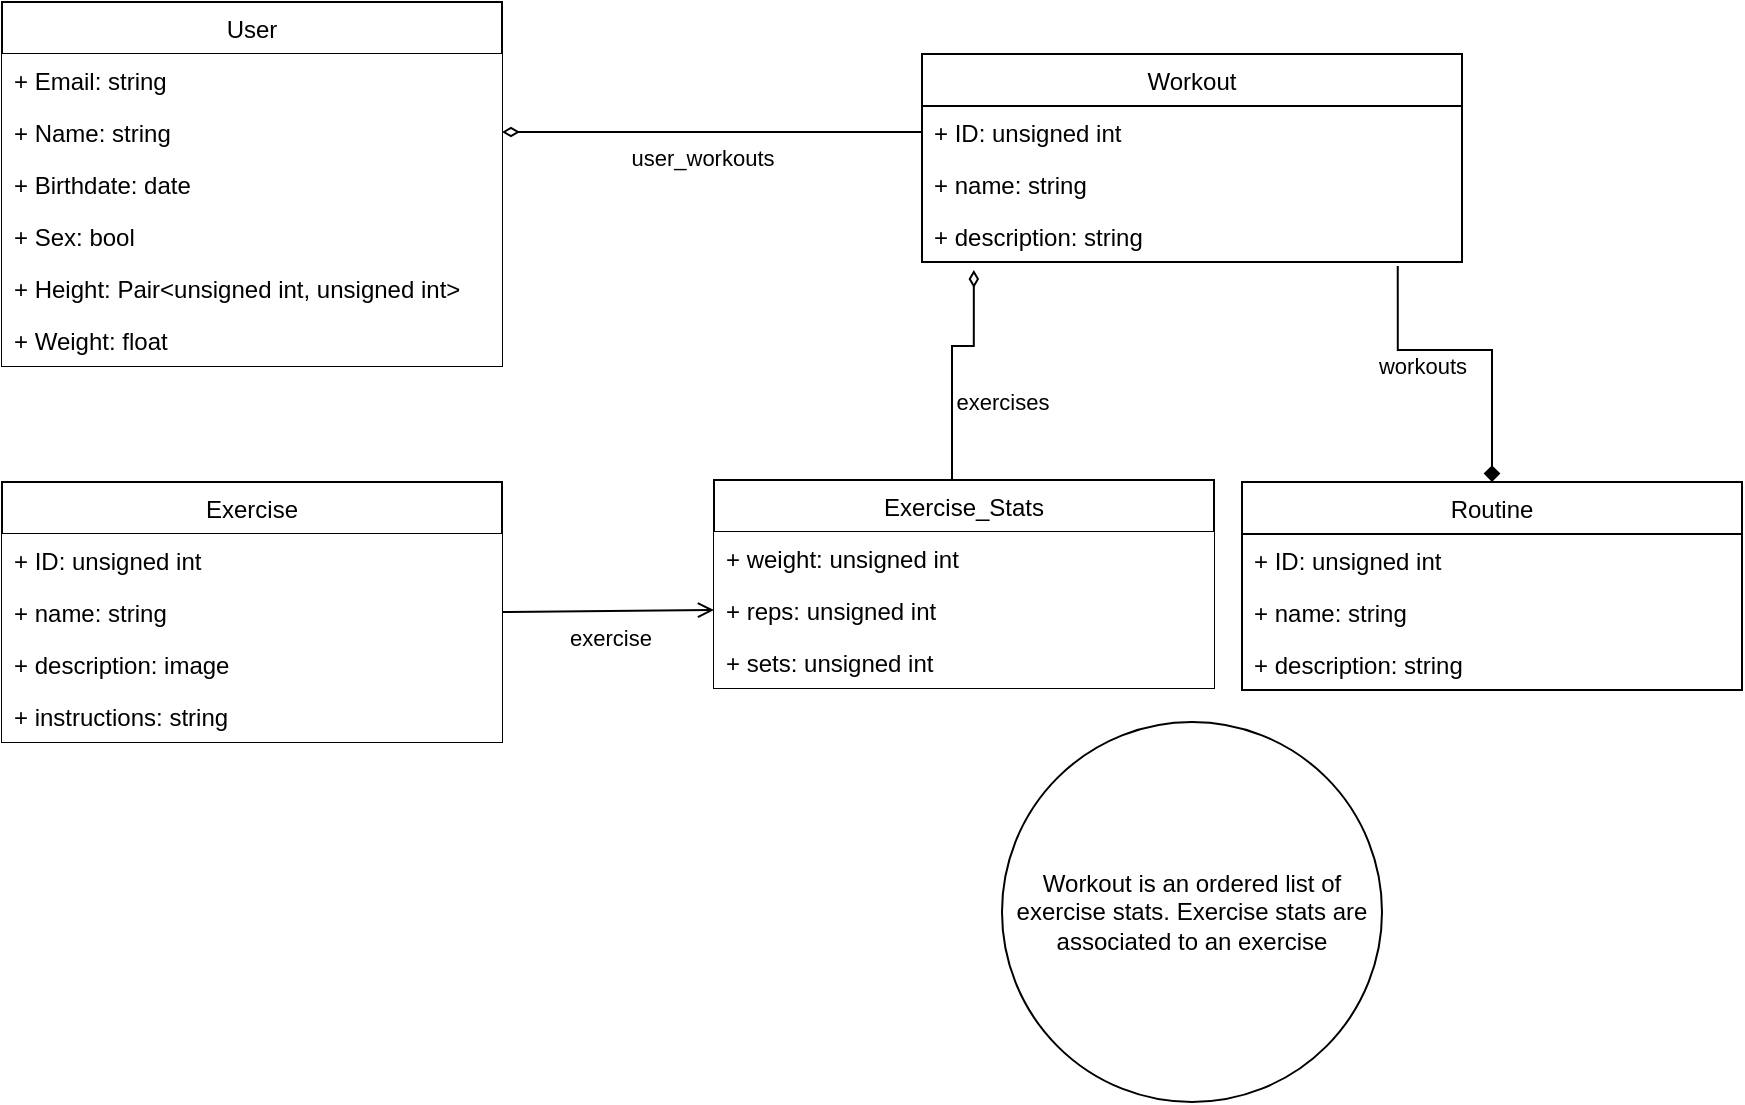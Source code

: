 <mxfile version="13.9.9" type="device"><diagram id="nO6l0NloTRyXJEHXa_bg" name="Page-1"><mxGraphModel dx="1422" dy="862" grid="1" gridSize="10" guides="1" tooltips="1" connect="1" arrows="1" fold="1" page="1" pageScale="1" pageWidth="850" pageHeight="1100" math="0" shadow="0"><root><mxCell id="0"/><mxCell id="1" parent="0"/><mxCell id="j9Qbce7lEbWxUx_8ccxq-6" value="User" style="swimlane;fontStyle=0;childLayout=stackLayout;horizontal=1;startSize=26;horizontalStack=0;resizeParent=1;resizeParentMax=0;resizeLast=0;collapsible=1;marginBottom=0;" parent="1" vertex="1"><mxGeometry x="10" y="40" width="250" height="182" as="geometry"/></mxCell><mxCell id="j9Qbce7lEbWxUx_8ccxq-8" value="+ Email: string" style="text;strokeColor=none;align=left;verticalAlign=top;spacingLeft=4;spacingRight=4;overflow=hidden;rotatable=0;points=[[0,0.5],[1,0.5]];portConstraint=eastwest;fillColor=#ffffff;" parent="j9Qbce7lEbWxUx_8ccxq-6" vertex="1"><mxGeometry y="26" width="250" height="26" as="geometry"/></mxCell><mxCell id="j9Qbce7lEbWxUx_8ccxq-7" value="+ Name: string" style="text;strokeColor=none;align=left;verticalAlign=top;spacingLeft=4;spacingRight=4;overflow=hidden;rotatable=0;points=[[0,0.5],[1,0.5]];portConstraint=eastwest;fillColor=#ffffff;" parent="j9Qbce7lEbWxUx_8ccxq-6" vertex="1"><mxGeometry y="52" width="250" height="26" as="geometry"/></mxCell><mxCell id="j9Qbce7lEbWxUx_8ccxq-14" value="+ Birthdate: date" style="text;strokeColor=none;align=left;verticalAlign=top;spacingLeft=4;spacingRight=4;overflow=hidden;rotatable=0;points=[[0,0.5],[1,0.5]];portConstraint=eastwest;fillColor=#ffffff;" parent="j9Qbce7lEbWxUx_8ccxq-6" vertex="1"><mxGeometry y="78" width="250" height="26" as="geometry"/></mxCell><mxCell id="j9Qbce7lEbWxUx_8ccxq-13" value="+ Sex: bool" style="text;strokeColor=none;align=left;verticalAlign=top;spacingLeft=4;spacingRight=4;overflow=hidden;rotatable=0;points=[[0,0.5],[1,0.5]];portConstraint=eastwest;fillColor=#ffffff;" parent="j9Qbce7lEbWxUx_8ccxq-6" vertex="1"><mxGeometry y="104" width="250" height="26" as="geometry"/></mxCell><mxCell id="j9Qbce7lEbWxUx_8ccxq-11" value="+ Height: Pair&lt;unsigned int, unsigned int&gt;" style="text;strokeColor=none;align=left;verticalAlign=top;spacingLeft=4;spacingRight=4;overflow=hidden;rotatable=0;points=[[0,0.5],[1,0.5]];portConstraint=eastwest;fillColor=#ffffff;" parent="j9Qbce7lEbWxUx_8ccxq-6" vertex="1"><mxGeometry y="130" width="250" height="26" as="geometry"/></mxCell><mxCell id="j9Qbce7lEbWxUx_8ccxq-12" value="+ Weight: float" style="text;strokeColor=none;align=left;verticalAlign=top;spacingLeft=4;spacingRight=4;overflow=hidden;rotatable=0;points=[[0,0.5],[1,0.5]];portConstraint=eastwest;fillColor=#ffffff;" parent="j9Qbce7lEbWxUx_8ccxq-6" vertex="1"><mxGeometry y="156" width="250" height="26" as="geometry"/></mxCell><mxCell id="j9Qbce7lEbWxUx_8ccxq-19" value="Exercise" style="swimlane;fontStyle=0;childLayout=stackLayout;horizontal=1;startSize=26;horizontalStack=0;resizeParent=1;resizeParentMax=0;resizeLast=0;collapsible=1;marginBottom=0;" parent="1" vertex="1"><mxGeometry x="10" y="280" width="250" height="130" as="geometry"/></mxCell><mxCell id="j9Qbce7lEbWxUx_8ccxq-35" value="+ ID: unsigned int " style="text;strokeColor=none;align=left;verticalAlign=top;spacingLeft=4;spacingRight=4;overflow=hidden;rotatable=0;points=[[0,0.5],[1,0.5]];portConstraint=eastwest;fillColor=#ffffff;" parent="j9Qbce7lEbWxUx_8ccxq-19" vertex="1"><mxGeometry y="26" width="250" height="26" as="geometry"/></mxCell><mxCell id="b8ZvS_oDsiZrcO-GVSer-11" value="+ name: string " style="text;strokeColor=none;align=left;verticalAlign=top;spacingLeft=4;spacingRight=4;overflow=hidden;rotatable=0;points=[[0,0.5],[1,0.5]];portConstraint=eastwest;fillColor=#ffffff;" vertex="1" parent="j9Qbce7lEbWxUx_8ccxq-19"><mxGeometry y="52" width="250" height="26" as="geometry"/></mxCell><mxCell id="j9Qbce7lEbWxUx_8ccxq-45" value="+ description: image " style="text;strokeColor=none;align=left;verticalAlign=top;spacingLeft=4;spacingRight=4;overflow=hidden;rotatable=0;points=[[0,0.5],[1,0.5]];portConstraint=eastwest;fillColor=#ffffff;" parent="j9Qbce7lEbWxUx_8ccxq-19" vertex="1"><mxGeometry y="78" width="250" height="26" as="geometry"/></mxCell><mxCell id="j9Qbce7lEbWxUx_8ccxq-63" value="+ instructions: string " style="text;strokeColor=none;align=left;verticalAlign=top;spacingLeft=4;spacingRight=4;overflow=hidden;rotatable=0;points=[[0,0.5],[1,0.5]];portConstraint=eastwest;fillColor=#ffffff;" parent="j9Qbce7lEbWxUx_8ccxq-19" vertex="1"><mxGeometry y="104" width="250" height="26" as="geometry"/></mxCell><mxCell id="b8ZvS_oDsiZrcO-GVSer-7" value="" style="edgeStyle=orthogonalEdgeStyle;rounded=0;orthogonalLoop=1;jettySize=auto;html=1;endArrow=diamond;endFill=1;exitX=0.881;exitY=1.077;exitDx=0;exitDy=0;exitPerimeter=0;" edge="1" parent="1" source="j9Qbce7lEbWxUx_8ccxq-52" target="b8ZvS_oDsiZrcO-GVSer-4"><mxGeometry relative="1" as="geometry"><Array as="points"><mxPoint x="708" y="214"/><mxPoint x="755" y="214"/></Array></mxGeometry></mxCell><mxCell id="b8ZvS_oDsiZrcO-GVSer-26" value="workouts" style="edgeLabel;html=1;align=center;verticalAlign=middle;resizable=0;points=[];" vertex="1" connectable="0" parent="b8ZvS_oDsiZrcO-GVSer-7"><mxGeometry x="-0.032" y="2" relative="1" as="geometry"><mxPoint x="-20.9" y="10" as="offset"/></mxGeometry></mxCell><mxCell id="j9Qbce7lEbWxUx_8ccxq-50" value="Workout" style="swimlane;fontStyle=0;childLayout=stackLayout;horizontal=1;startSize=26;fillColor=none;horizontalStack=0;resizeParent=1;resizeParentMax=0;resizeLast=0;collapsible=1;marginBottom=0;" parent="1" vertex="1"><mxGeometry x="470" y="66" width="270" height="104" as="geometry"/></mxCell><mxCell id="j9Qbce7lEbWxUx_8ccxq-51" value="+ ID: unsigned int " style="text;strokeColor=none;fillColor=none;align=left;verticalAlign=top;spacingLeft=4;spacingRight=4;overflow=hidden;rotatable=0;points=[[0,0.5],[1,0.5]];portConstraint=eastwest;" parent="j9Qbce7lEbWxUx_8ccxq-50" vertex="1"><mxGeometry y="26" width="270" height="26" as="geometry"/></mxCell><mxCell id="b8ZvS_oDsiZrcO-GVSer-25" value="+ name: string " style="text;strokeColor=none;fillColor=none;align=left;verticalAlign=top;spacingLeft=4;spacingRight=4;overflow=hidden;rotatable=0;points=[[0,0.5],[1,0.5]];portConstraint=eastwest;" vertex="1" parent="j9Qbce7lEbWxUx_8ccxq-50"><mxGeometry y="52" width="270" height="26" as="geometry"/></mxCell><mxCell id="j9Qbce7lEbWxUx_8ccxq-52" value="+ description: string " style="text;strokeColor=none;fillColor=none;align=left;verticalAlign=top;spacingLeft=4;spacingRight=4;overflow=hidden;rotatable=0;points=[[0,0.5],[1,0.5]];portConstraint=eastwest;" parent="j9Qbce7lEbWxUx_8ccxq-50" vertex="1"><mxGeometry y="78" width="270" height="26" as="geometry"/></mxCell><mxCell id="b8ZvS_oDsiZrcO-GVSer-22" style="edgeStyle=orthogonalEdgeStyle;rounded=0;orthogonalLoop=1;jettySize=auto;html=1;exitX=0.5;exitY=0;exitDx=0;exitDy=0;entryX=0.096;entryY=1.154;entryDx=0;entryDy=0;entryPerimeter=0;endArrow=diamondThin;endFill=0;" edge="1" parent="1" source="j9Qbce7lEbWxUx_8ccxq-65" target="j9Qbce7lEbWxUx_8ccxq-52"><mxGeometry relative="1" as="geometry"><Array as="points"><mxPoint x="485" y="212"/><mxPoint x="496" y="212"/></Array></mxGeometry></mxCell><mxCell id="b8ZvS_oDsiZrcO-GVSer-27" value="exercises" style="edgeLabel;html=1;align=center;verticalAlign=middle;resizable=0;points=[];" vertex="1" connectable="0" parent="b8ZvS_oDsiZrcO-GVSer-22"><mxGeometry x="-0.048" relative="1" as="geometry"><mxPoint x="25" y="13" as="offset"/></mxGeometry></mxCell><mxCell id="j9Qbce7lEbWxUx_8ccxq-65" value="Exercise_Stats" style="swimlane;fontStyle=0;childLayout=stackLayout;horizontal=1;startSize=26;horizontalStack=0;resizeParent=1;resizeParentMax=0;resizeLast=0;collapsible=1;marginBottom=0;" parent="1" vertex="1"><mxGeometry x="366" y="279" width="250" height="104" as="geometry"/></mxCell><mxCell id="j9Qbce7lEbWxUx_8ccxq-66" value="+ weight: unsigned int" style="text;strokeColor=none;align=left;verticalAlign=top;spacingLeft=4;spacingRight=4;overflow=hidden;rotatable=0;points=[[0,0.5],[1,0.5]];portConstraint=eastwest;fillColor=#ffffff;" parent="j9Qbce7lEbWxUx_8ccxq-65" vertex="1"><mxGeometry y="26" width="250" height="26" as="geometry"/></mxCell><mxCell id="j9Qbce7lEbWxUx_8ccxq-67" value="+ reps: unsigned int" style="text;strokeColor=none;align=left;verticalAlign=top;spacingLeft=4;spacingRight=4;overflow=hidden;rotatable=0;points=[[0,0.5],[1,0.5]];portConstraint=eastwest;fillColor=#ffffff;" parent="j9Qbce7lEbWxUx_8ccxq-65" vertex="1"><mxGeometry y="52" width="250" height="26" as="geometry"/></mxCell><mxCell id="j9Qbce7lEbWxUx_8ccxq-68" value="+ sets: unsigned int" style="text;strokeColor=none;align=left;verticalAlign=top;spacingLeft=4;spacingRight=4;overflow=hidden;rotatable=0;points=[[0,0.5],[1,0.5]];portConstraint=eastwest;fillColor=#ffffff;" parent="j9Qbce7lEbWxUx_8ccxq-65" vertex="1"><mxGeometry y="78" width="250" height="26" as="geometry"/></mxCell><mxCell id="j9Qbce7lEbWxUx_8ccxq-75" style="rounded=0;orthogonalLoop=1;jettySize=auto;html=1;exitX=1;exitY=0.5;exitDx=0;exitDy=0;entryX=0;entryY=0.5;entryDx=0;entryDy=0;startArrow=none;startFill=0;endArrow=open;endFill=0;" parent="1" source="b8ZvS_oDsiZrcO-GVSer-11" target="j9Qbce7lEbWxUx_8ccxq-67" edge="1"><mxGeometry relative="1" as="geometry"/></mxCell><mxCell id="j9Qbce7lEbWxUx_8ccxq-77" value="exercise" style="edgeLabel;html=1;align=center;verticalAlign=middle;resizable=0;points=[];labelBorderColor=#FFFFFF;labelBackgroundColor=#ffffff;" parent="j9Qbce7lEbWxUx_8ccxq-75" vertex="1" connectable="0"><mxGeometry x="0.168" y="-4" relative="1" as="geometry"><mxPoint x="-8" y="9" as="offset"/></mxGeometry></mxCell><mxCell id="b8ZvS_oDsiZrcO-GVSer-4" value="Routine" style="swimlane;fontStyle=0;childLayout=stackLayout;horizontal=1;startSize=26;fillColor=none;horizontalStack=0;resizeParent=1;resizeParentMax=0;resizeLast=0;collapsible=1;marginBottom=0;" vertex="1" parent="1"><mxGeometry x="630" y="280" width="250" height="104" as="geometry"/></mxCell><mxCell id="b8ZvS_oDsiZrcO-GVSer-8" value="+ ID: unsigned int " style="text;strokeColor=none;fillColor=none;align=left;verticalAlign=top;spacingLeft=4;spacingRight=4;overflow=hidden;rotatable=0;points=[[0,0.5],[1,0.5]];portConstraint=eastwest;" vertex="1" parent="b8ZvS_oDsiZrcO-GVSer-4"><mxGeometry y="26" width="250" height="26" as="geometry"/></mxCell><mxCell id="b8ZvS_oDsiZrcO-GVSer-9" value="+ name: string " style="text;strokeColor=none;fillColor=none;align=left;verticalAlign=top;spacingLeft=4;spacingRight=4;overflow=hidden;rotatable=0;points=[[0,0.5],[1,0.5]];portConstraint=eastwest;" vertex="1" parent="b8ZvS_oDsiZrcO-GVSer-4"><mxGeometry y="52" width="250" height="26" as="geometry"/></mxCell><mxCell id="b8ZvS_oDsiZrcO-GVSer-6" value="+ description: string " style="text;strokeColor=none;fillColor=none;align=left;verticalAlign=top;spacingLeft=4;spacingRight=4;overflow=hidden;rotatable=0;points=[[0,0.5],[1,0.5]];portConstraint=eastwest;" vertex="1" parent="b8ZvS_oDsiZrcO-GVSer-4"><mxGeometry y="78" width="250" height="26" as="geometry"/></mxCell><mxCell id="b8ZvS_oDsiZrcO-GVSer-18" value="Workout is an ordered list of exercise stats. Exercise stats are associated to an exercise" style="ellipse;whiteSpace=wrap;html=1;aspect=fixed;" vertex="1" parent="1"><mxGeometry x="510" y="400" width="190" height="190" as="geometry"/></mxCell><mxCell id="b8ZvS_oDsiZrcO-GVSer-19" style="edgeStyle=orthogonalEdgeStyle;rounded=0;orthogonalLoop=1;jettySize=auto;html=1;exitX=1;exitY=0.5;exitDx=0;exitDy=0;entryX=0;entryY=0.5;entryDx=0;entryDy=0;endArrow=none;endFill=0;startArrow=diamondThin;startFill=0;" edge="1" parent="1" source="j9Qbce7lEbWxUx_8ccxq-7" target="j9Qbce7lEbWxUx_8ccxq-51"><mxGeometry relative="1" as="geometry"/></mxCell><mxCell id="b8ZvS_oDsiZrcO-GVSer-20" value="user_workouts" style="edgeLabel;html=1;align=center;verticalAlign=middle;resizable=0;points=[];" vertex="1" connectable="0" parent="b8ZvS_oDsiZrcO-GVSer-19"><mxGeometry x="-0.171" y="-2" relative="1" as="geometry"><mxPoint x="13" y="11" as="offset"/></mxGeometry></mxCell></root></mxGraphModel></diagram></mxfile>